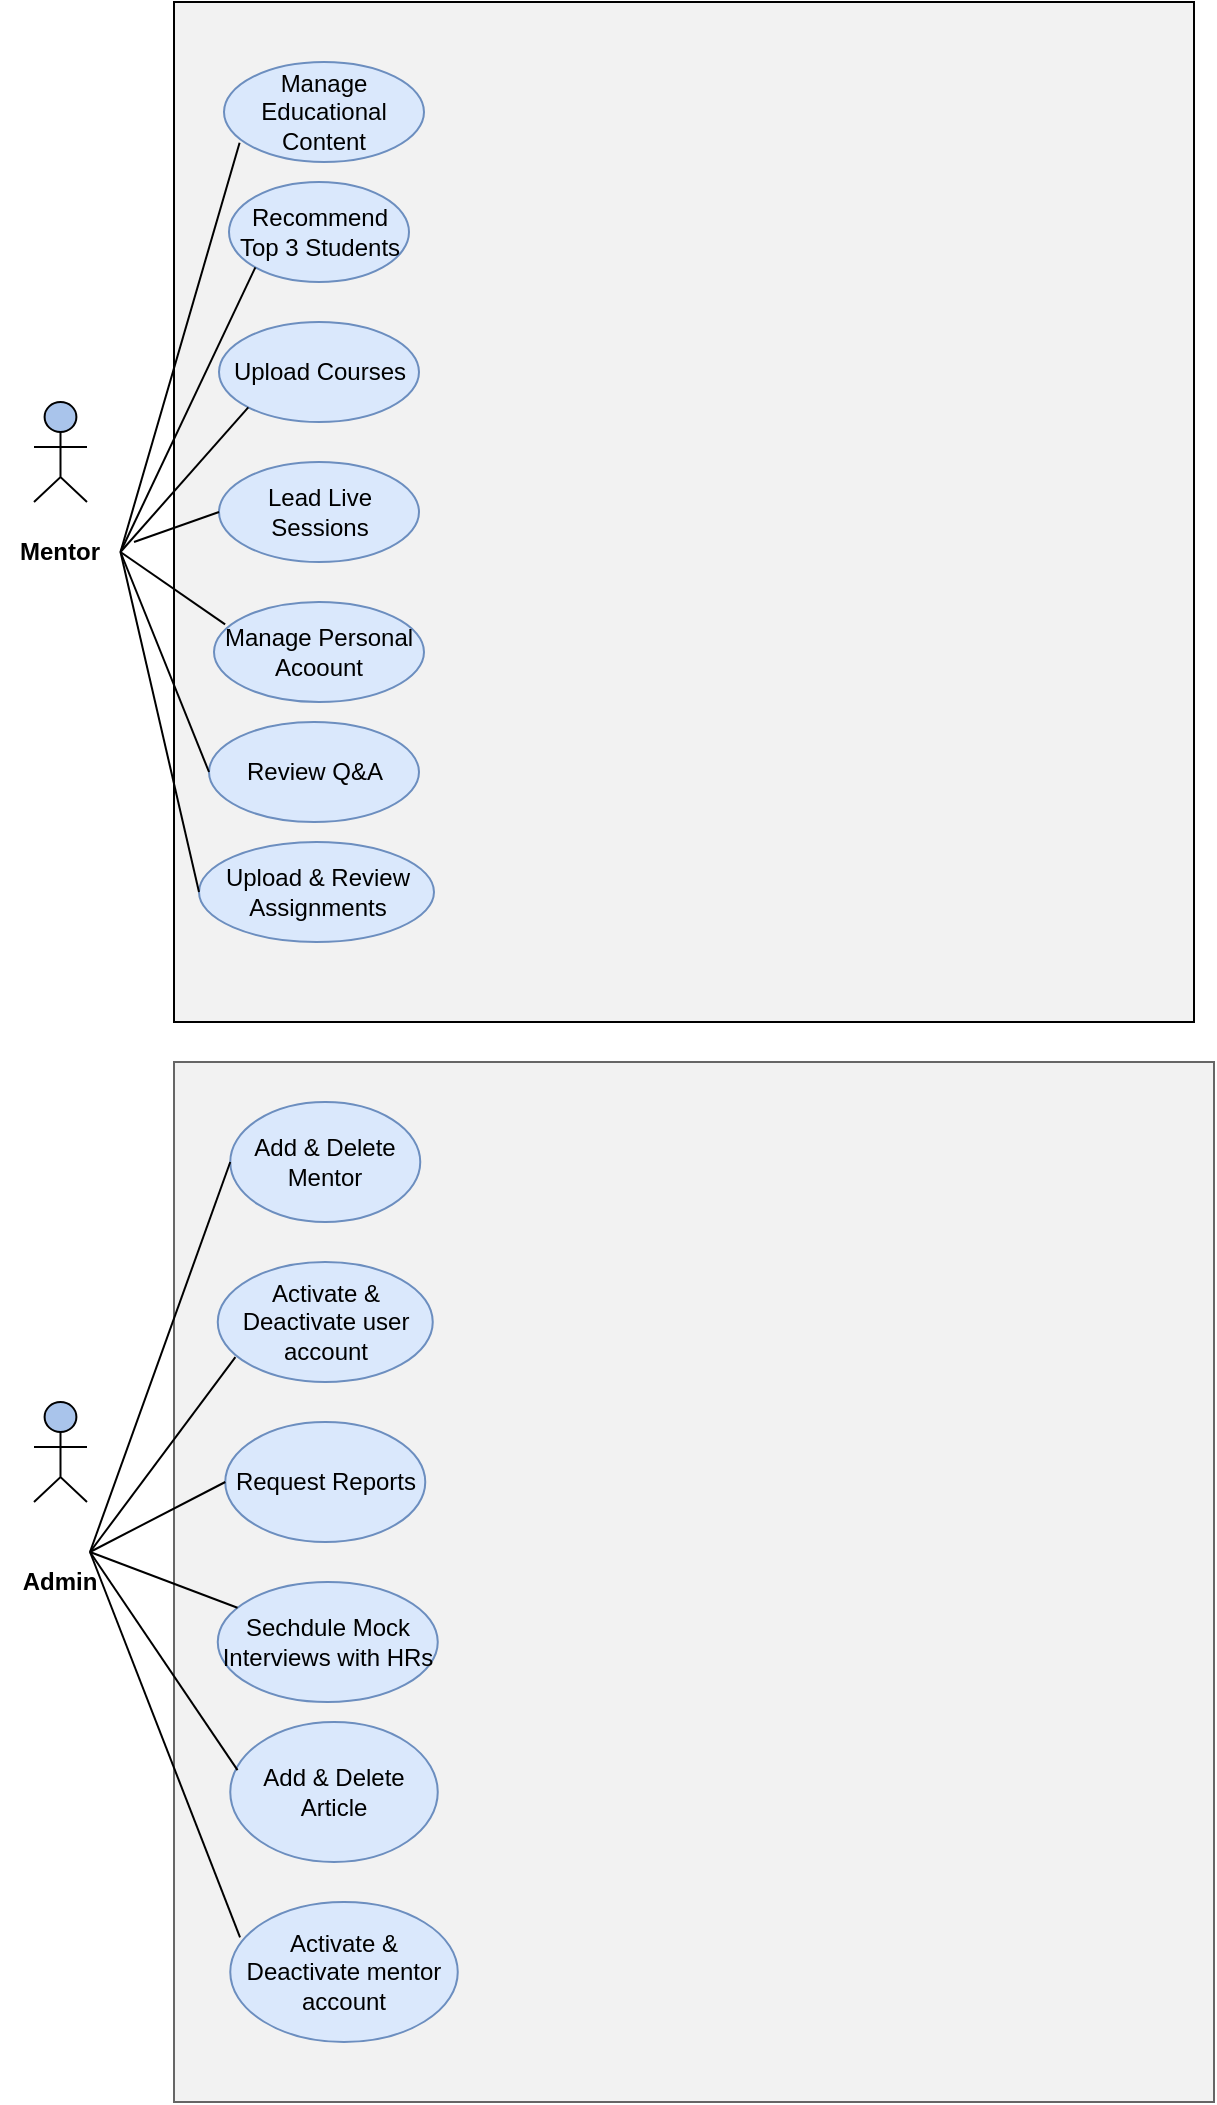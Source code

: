 <mxfile version="24.7.7">
  <diagram name="Page-1" id="2vZJ7OQPQIT-9_5utM5m">
    <mxGraphModel dx="1737" dy="945" grid="1" gridSize="10" guides="1" tooltips="1" connect="1" arrows="1" fold="1" page="1" pageScale="1" pageWidth="850" pageHeight="1100" math="0" shadow="0">
      <root>
        <mxCell id="0" />
        <mxCell id="1" parent="0" />
        <mxCell id="Aj5wZWBI_LHhy03IRRm6-28" value="" style="group" vertex="1" connectable="0" parent="1">
          <mxGeometry x="23.25" y="10" width="596.75" height="510" as="geometry" />
        </mxCell>
        <mxCell id="Aj5wZWBI_LHhy03IRRm6-2" value="" style="whiteSpace=wrap;html=1;aspect=fixed;fillColor=#F2F2F2;" vertex="1" parent="Aj5wZWBI_LHhy03IRRm6-28">
          <mxGeometry x="86.75" width="510" height="510" as="geometry" />
        </mxCell>
        <mxCell id="Aj5wZWBI_LHhy03IRRm6-11" value="" style="group" vertex="1" connectable="0" parent="Aj5wZWBI_LHhy03IRRm6-28">
          <mxGeometry y="200" width="60" height="90" as="geometry" />
        </mxCell>
        <mxCell id="Aj5wZWBI_LHhy03IRRm6-8" value="&lt;b&gt;Mentor&lt;/b&gt;" style="text;html=1;align=center;verticalAlign=middle;whiteSpace=wrap;rounded=0;" vertex="1" parent="Aj5wZWBI_LHhy03IRRm6-11">
          <mxGeometry y="60" width="60" height="30" as="geometry" />
        </mxCell>
        <mxCell id="Aj5wZWBI_LHhy03IRRm6-9" value="" style="html=1;outlineConnect=0;whiteSpace=wrap;fillColor=#A9C4EB;verticalLabelPosition=bottom;verticalAlign=top;align=center;shape=mxgraph.archimate3.actor;" vertex="1" parent="Aj5wZWBI_LHhy03IRRm6-11">
          <mxGeometry x="16.75" width="26.5" height="50" as="geometry" />
        </mxCell>
        <mxCell id="Aj5wZWBI_LHhy03IRRm6-12" value="Manage Educational Content" style="ellipse;whiteSpace=wrap;html=1;fillColor=#dae8fc;strokeColor=#6c8ebf;" vertex="1" parent="Aj5wZWBI_LHhy03IRRm6-28">
          <mxGeometry x="111.75" y="30" width="100" height="50" as="geometry" />
        </mxCell>
        <mxCell id="Aj5wZWBI_LHhy03IRRm6-13" value="Recommend Top 3 Students" style="ellipse;whiteSpace=wrap;html=1;fillColor=#dae8fc;strokeColor=#6c8ebf;" vertex="1" parent="Aj5wZWBI_LHhy03IRRm6-28">
          <mxGeometry x="114.25" y="90" width="90" height="50" as="geometry" />
        </mxCell>
        <mxCell id="Aj5wZWBI_LHhy03IRRm6-15" value="Upload Courses" style="ellipse;whiteSpace=wrap;html=1;fillColor=#dae8fc;strokeColor=#6c8ebf;" vertex="1" parent="Aj5wZWBI_LHhy03IRRm6-28">
          <mxGeometry x="109.25" y="160" width="100" height="50" as="geometry" />
        </mxCell>
        <mxCell id="Aj5wZWBI_LHhy03IRRm6-16" value="Lead Live Sessions" style="ellipse;whiteSpace=wrap;html=1;fillColor=#dae8fc;strokeColor=#6c8ebf;" vertex="1" parent="Aj5wZWBI_LHhy03IRRm6-28">
          <mxGeometry x="109.25" y="230" width="100" height="50" as="geometry" />
        </mxCell>
        <mxCell id="Aj5wZWBI_LHhy03IRRm6-17" value="Manage Personal Acoount" style="ellipse;whiteSpace=wrap;html=1;fillColor=#dae8fc;strokeColor=#6c8ebf;" vertex="1" parent="Aj5wZWBI_LHhy03IRRm6-28">
          <mxGeometry x="106.75" y="300" width="105" height="50" as="geometry" />
        </mxCell>
        <mxCell id="Aj5wZWBI_LHhy03IRRm6-18" value="Review Q&amp;amp;A" style="ellipse;whiteSpace=wrap;html=1;fillColor=#dae8fc;strokeColor=#6c8ebf;" vertex="1" parent="Aj5wZWBI_LHhy03IRRm6-28">
          <mxGeometry x="104.25" y="360" width="105" height="50" as="geometry" />
        </mxCell>
        <mxCell id="Aj5wZWBI_LHhy03IRRm6-19" value="Upload &amp;amp; Review Assignments" style="ellipse;whiteSpace=wrap;html=1;fillColor=#dae8fc;strokeColor=#6c8ebf;" vertex="1" parent="Aj5wZWBI_LHhy03IRRm6-28">
          <mxGeometry x="99.25" y="420" width="117.5" height="50" as="geometry" />
        </mxCell>
        <mxCell id="Aj5wZWBI_LHhy03IRRm6-20" value="" style="endArrow=none;html=1;rounded=0;exitX=1;exitY=0.5;exitDx=0;exitDy=0;entryX=0.078;entryY=0.808;entryDx=0;entryDy=0;entryPerimeter=0;" edge="1" parent="Aj5wZWBI_LHhy03IRRm6-28" source="Aj5wZWBI_LHhy03IRRm6-8" target="Aj5wZWBI_LHhy03IRRm6-12">
          <mxGeometry width="50" height="50" relative="1" as="geometry">
            <mxPoint x="376.75" y="280" as="sourcePoint" />
            <mxPoint x="426.75" y="230" as="targetPoint" />
          </mxGeometry>
        </mxCell>
        <mxCell id="Aj5wZWBI_LHhy03IRRm6-21" value="" style="endArrow=none;html=1;rounded=0;exitX=1;exitY=0.5;exitDx=0;exitDy=0;entryX=0;entryY=1;entryDx=0;entryDy=0;" edge="1" parent="Aj5wZWBI_LHhy03IRRm6-28" source="Aj5wZWBI_LHhy03IRRm6-8" target="Aj5wZWBI_LHhy03IRRm6-13">
          <mxGeometry width="50" height="50" relative="1" as="geometry">
            <mxPoint x="376.75" y="280" as="sourcePoint" />
            <mxPoint x="426.75" y="230" as="targetPoint" />
          </mxGeometry>
        </mxCell>
        <mxCell id="Aj5wZWBI_LHhy03IRRm6-22" value="" style="endArrow=none;html=1;rounded=0;exitX=1;exitY=0.5;exitDx=0;exitDy=0;entryX=0;entryY=1;entryDx=0;entryDy=0;" edge="1" parent="Aj5wZWBI_LHhy03IRRm6-28" source="Aj5wZWBI_LHhy03IRRm6-8" target="Aj5wZWBI_LHhy03IRRm6-15">
          <mxGeometry width="50" height="50" relative="1" as="geometry">
            <mxPoint x="376.75" y="280" as="sourcePoint" />
            <mxPoint x="426.75" y="230" as="targetPoint" />
          </mxGeometry>
        </mxCell>
        <mxCell id="Aj5wZWBI_LHhy03IRRm6-23" value="" style="endArrow=none;html=1;rounded=0;entryX=0;entryY=0.5;entryDx=0;entryDy=0;" edge="1" parent="Aj5wZWBI_LHhy03IRRm6-28" target="Aj5wZWBI_LHhy03IRRm6-16">
          <mxGeometry width="50" height="50" relative="1" as="geometry">
            <mxPoint x="66.75" y="270" as="sourcePoint" />
            <mxPoint x="426.75" y="230" as="targetPoint" />
          </mxGeometry>
        </mxCell>
        <mxCell id="Aj5wZWBI_LHhy03IRRm6-24" value="" style="endArrow=none;html=1;rounded=0;exitX=1;exitY=0.5;exitDx=0;exitDy=0;entryX=0.053;entryY=0.224;entryDx=0;entryDy=0;entryPerimeter=0;" edge="1" parent="Aj5wZWBI_LHhy03IRRm6-28" source="Aj5wZWBI_LHhy03IRRm6-8" target="Aj5wZWBI_LHhy03IRRm6-17">
          <mxGeometry width="50" height="50" relative="1" as="geometry">
            <mxPoint x="376.75" y="280" as="sourcePoint" />
            <mxPoint x="426.75" y="230" as="targetPoint" />
          </mxGeometry>
        </mxCell>
        <mxCell id="Aj5wZWBI_LHhy03IRRm6-25" value="" style="endArrow=none;html=1;rounded=0;exitX=1;exitY=0.5;exitDx=0;exitDy=0;entryX=0;entryY=0.5;entryDx=0;entryDy=0;" edge="1" parent="Aj5wZWBI_LHhy03IRRm6-28" source="Aj5wZWBI_LHhy03IRRm6-8" target="Aj5wZWBI_LHhy03IRRm6-18">
          <mxGeometry width="50" height="50" relative="1" as="geometry">
            <mxPoint x="376.75" y="280" as="sourcePoint" />
            <mxPoint x="426.75" y="230" as="targetPoint" />
          </mxGeometry>
        </mxCell>
        <mxCell id="Aj5wZWBI_LHhy03IRRm6-26" value="" style="endArrow=none;html=1;rounded=0;exitX=1;exitY=0.5;exitDx=0;exitDy=0;entryX=0;entryY=0.5;entryDx=0;entryDy=0;" edge="1" parent="Aj5wZWBI_LHhy03IRRm6-28" source="Aj5wZWBI_LHhy03IRRm6-8" target="Aj5wZWBI_LHhy03IRRm6-19">
          <mxGeometry width="50" height="50" relative="1" as="geometry">
            <mxPoint x="376.75" y="280" as="sourcePoint" />
            <mxPoint x="426.75" y="230" as="targetPoint" />
          </mxGeometry>
        </mxCell>
        <mxCell id="Aj5wZWBI_LHhy03IRRm6-49" value="" style="whiteSpace=wrap;html=1;aspect=fixed;fillColor=#F2F2F2;fontColor=#333333;strokeColor=#666666;" vertex="1" parent="1">
          <mxGeometry x="110" y="540" width="520" height="520" as="geometry" />
        </mxCell>
        <mxCell id="Aj5wZWBI_LHhy03IRRm6-68" value="" style="group" vertex="1" connectable="0" parent="1">
          <mxGeometry x="23" y="560" width="228.88" height="470" as="geometry" />
        </mxCell>
        <mxCell id="Aj5wZWBI_LHhy03IRRm6-52" value="" style="html=1;outlineConnect=0;whiteSpace=wrap;fillColor=#A9C4EB;verticalLabelPosition=bottom;verticalAlign=top;align=center;shape=mxgraph.archimate3.actor;" vertex="1" parent="Aj5wZWBI_LHhy03IRRm6-68">
          <mxGeometry x="17" y="150" width="26.5" height="50" as="geometry" />
        </mxCell>
        <mxCell id="Aj5wZWBI_LHhy03IRRm6-53" value="&lt;b&gt;Admin&lt;/b&gt;" style="text;html=1;align=center;verticalAlign=middle;whiteSpace=wrap;rounded=0;" vertex="1" parent="Aj5wZWBI_LHhy03IRRm6-68">
          <mxGeometry y="225" width="60" height="30" as="geometry" />
        </mxCell>
        <mxCell id="Aj5wZWBI_LHhy03IRRm6-54" value="Add &amp;amp; Delete Mentor" style="ellipse;whiteSpace=wrap;html=1;fillColor=#dae8fc;strokeColor=#6c8ebf;" vertex="1" parent="Aj5wZWBI_LHhy03IRRm6-68">
          <mxGeometry x="115.13" width="95" height="60" as="geometry" />
        </mxCell>
        <mxCell id="Aj5wZWBI_LHhy03IRRm6-56" value="Activate &amp;amp; Deactivate user account" style="ellipse;whiteSpace=wrap;html=1;fillColor=#dae8fc;strokeColor=#6c8ebf;" vertex="1" parent="Aj5wZWBI_LHhy03IRRm6-68">
          <mxGeometry x="108.88" y="80" width="107.5" height="60" as="geometry" />
        </mxCell>
        <mxCell id="Aj5wZWBI_LHhy03IRRm6-57" value="Request Reports" style="ellipse;whiteSpace=wrap;html=1;fillColor=#dae8fc;strokeColor=#6c8ebf;" vertex="1" parent="Aj5wZWBI_LHhy03IRRm6-68">
          <mxGeometry x="112.63" y="160" width="100" height="60" as="geometry" />
        </mxCell>
        <mxCell id="Aj5wZWBI_LHhy03IRRm6-58" value="Sechdule Mock Interviews with HRs" style="ellipse;whiteSpace=wrap;html=1;fillColor=#dae8fc;strokeColor=#6c8ebf;" vertex="1" parent="Aj5wZWBI_LHhy03IRRm6-68">
          <mxGeometry x="108.88" y="240" width="110" height="60" as="geometry" />
        </mxCell>
        <mxCell id="Aj5wZWBI_LHhy03IRRm6-59" value="Add &amp;amp; Delete Article" style="ellipse;whiteSpace=wrap;html=1;fillColor=#dae8fc;strokeColor=#6c8ebf;" vertex="1" parent="Aj5wZWBI_LHhy03IRRm6-68">
          <mxGeometry x="115.13" y="310" width="103.75" height="70" as="geometry" />
        </mxCell>
        <mxCell id="Aj5wZWBI_LHhy03IRRm6-60" value="Activate &amp;amp; Deactivate mentor account" style="ellipse;whiteSpace=wrap;html=1;fillColor=#dae8fc;strokeColor=#6c8ebf;" vertex="1" parent="Aj5wZWBI_LHhy03IRRm6-68">
          <mxGeometry x="115.13" y="400" width="113.75" height="70" as="geometry" />
        </mxCell>
        <mxCell id="Aj5wZWBI_LHhy03IRRm6-62" value="" style="endArrow=none;html=1;rounded=0;entryX=0;entryY=0.5;entryDx=0;entryDy=0;exitX=0.75;exitY=0;exitDx=0;exitDy=0;" edge="1" parent="Aj5wZWBI_LHhy03IRRm6-68" source="Aj5wZWBI_LHhy03IRRm6-53" target="Aj5wZWBI_LHhy03IRRm6-54">
          <mxGeometry width="50" height="50" relative="1" as="geometry">
            <mxPoint x="-13" y="160" as="sourcePoint" />
            <mxPoint x="37" y="110" as="targetPoint" />
          </mxGeometry>
        </mxCell>
        <mxCell id="Aj5wZWBI_LHhy03IRRm6-63" value="" style="endArrow=none;html=1;rounded=0;entryX=0.082;entryY=0.793;entryDx=0;entryDy=0;entryPerimeter=0;exitX=0.75;exitY=0;exitDx=0;exitDy=0;" edge="1" parent="Aj5wZWBI_LHhy03IRRm6-68" source="Aj5wZWBI_LHhy03IRRm6-53" target="Aj5wZWBI_LHhy03IRRm6-56">
          <mxGeometry width="50" height="50" relative="1" as="geometry">
            <mxPoint x="217" y="220" as="sourcePoint" />
            <mxPoint x="267" y="170" as="targetPoint" />
          </mxGeometry>
        </mxCell>
        <mxCell id="Aj5wZWBI_LHhy03IRRm6-64" value="" style="endArrow=none;html=1;rounded=0;entryX=0;entryY=0.5;entryDx=0;entryDy=0;exitX=0.75;exitY=0;exitDx=0;exitDy=0;" edge="1" parent="Aj5wZWBI_LHhy03IRRm6-68" source="Aj5wZWBI_LHhy03IRRm6-53" target="Aj5wZWBI_LHhy03IRRm6-57">
          <mxGeometry width="50" height="50" relative="1" as="geometry">
            <mxPoint x="47" y="220" as="sourcePoint" />
            <mxPoint x="127" y="200" as="targetPoint" />
          </mxGeometry>
        </mxCell>
        <mxCell id="Aj5wZWBI_LHhy03IRRm6-65" value="" style="endArrow=none;html=1;rounded=0;exitX=0.75;exitY=0;exitDx=0;exitDy=0;" edge="1" parent="Aj5wZWBI_LHhy03IRRm6-68" source="Aj5wZWBI_LHhy03IRRm6-53" target="Aj5wZWBI_LHhy03IRRm6-58">
          <mxGeometry width="50" height="50" relative="1" as="geometry">
            <mxPoint x="47" y="310" as="sourcePoint" />
            <mxPoint x="97" y="260" as="targetPoint" />
          </mxGeometry>
        </mxCell>
        <mxCell id="Aj5wZWBI_LHhy03IRRm6-66" value="" style="endArrow=none;html=1;rounded=0;entryX=0.035;entryY=0.344;entryDx=0;entryDy=0;entryPerimeter=0;exitX=0.75;exitY=0;exitDx=0;exitDy=0;" edge="1" parent="Aj5wZWBI_LHhy03IRRm6-68" source="Aj5wZWBI_LHhy03IRRm6-53" target="Aj5wZWBI_LHhy03IRRm6-59">
          <mxGeometry width="50" height="50" relative="1" as="geometry">
            <mxPoint x="47" y="220" as="sourcePoint" />
            <mxPoint x="37" y="300" as="targetPoint" />
          </mxGeometry>
        </mxCell>
        <mxCell id="Aj5wZWBI_LHhy03IRRm6-67" value="" style="endArrow=none;html=1;rounded=0;entryX=0.043;entryY=0.253;entryDx=0;entryDy=0;exitX=0.75;exitY=0;exitDx=0;exitDy=0;entryPerimeter=0;" edge="1" parent="Aj5wZWBI_LHhy03IRRm6-68" source="Aj5wZWBI_LHhy03IRRm6-53" target="Aj5wZWBI_LHhy03IRRm6-60">
          <mxGeometry width="50" height="50" relative="1" as="geometry">
            <mxPoint x="47" y="230" as="sourcePoint" />
            <mxPoint x="57" y="370" as="targetPoint" />
          </mxGeometry>
        </mxCell>
      </root>
    </mxGraphModel>
  </diagram>
</mxfile>
